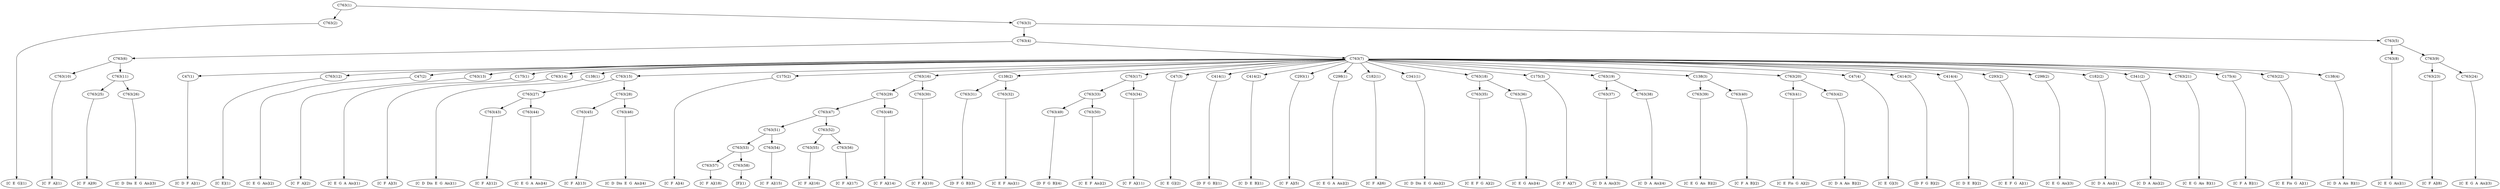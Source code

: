 digraph sample{
"C763(1)"->"C763(2)"
"C763(1)"->"C763(3)"
"C763(2)"->"[C  E  G](1)"
"C763(3)"->"C763(4)"
"C763(3)"->"C763(5)"
"C763(4)"->"C763(6)"
"C763(4)"->"C763(7)"
"C763(5)"->"C763(8)"
"C763(5)"->"C763(9)"
"C763(6)"->"C763(10)"
"C763(6)"->"C763(11)"
"C763(7)"->"C47(1)"
"C763(7)"->"C763(12)"
"C763(7)"->"C47(2)"
"C763(7)"->"C763(13)"
"C763(7)"->"C175(1)"
"C763(7)"->"C763(14)"
"C763(7)"->"C138(1)"
"C763(7)"->"C763(15)"
"C763(7)"->"C175(2)"
"C763(7)"->"C763(16)"
"C763(7)"->"C138(2)"
"C763(7)"->"C763(17)"
"C763(7)"->"C47(3)"
"C763(7)"->"C414(1)"
"C763(7)"->"C414(2)"
"C763(7)"->"C293(1)"
"C763(7)"->"C298(1)"
"C763(7)"->"C182(1)"
"C763(7)"->"C341(1)"
"C763(7)"->"C763(18)"
"C763(7)"->"C175(3)"
"C763(7)"->"C763(19)"
"C763(7)"->"C138(3)"
"C763(7)"->"C763(20)"
"C763(7)"->"C47(4)"
"C763(7)"->"C414(3)"
"C763(7)"->"C414(4)"
"C763(7)"->"C293(2)"
"C763(7)"->"C298(2)"
"C763(7)"->"C182(2)"
"C763(7)"->"C341(2)"
"C763(7)"->"C763(21)"
"C763(7)"->"C175(4)"
"C763(7)"->"C763(22)"
"C763(7)"->"C138(4)"
"C763(8)"->"[C  E  G  Ais](1)"
"C763(9)"->"C763(23)"
"C763(9)"->"C763(24)"
"C763(10)"->"[C  F  A](1)"
"C763(11)"->"C763(25)"
"C763(11)"->"C763(26)"
"C47(1)"->"[C  D  F  A](1)"
"C763(12)"->"[C  E](1)"
"C47(2)"->"[C  E  G  Ais](2)"
"C763(13)"->"[C  F  A](2)"
"C175(1)"->"[C  E  G  A  Ais](1)"
"C763(14)"->"[C  F  A](3)"
"C138(1)"->"[C  D  Dis  E  G  Ais](1)"
"C763(15)"->"C763(27)"
"C763(15)"->"C763(28)"
"C175(2)"->"[C  F  A](4)"
"C763(16)"->"C763(29)"
"C763(16)"->"C763(30)"
"C138(2)"->"C763(31)"
"C138(2)"->"C763(32)"
"C763(17)"->"C763(33)"
"C763(17)"->"C763(34)"
"C47(3)"->"[C  E  G](2)"
"C414(1)"->"[D  F  G  B](1)"
"C414(2)"->"[C  D  E  B](1)"
"C293(1)"->"[C  F  A](5)"
"C298(1)"->"[C  E  G  A  Ais](2)"
"C182(1)"->"[C  F  A](6)"
"C341(1)"->"[C  D  Dis  E  G  Ais](2)"
"C763(18)"->"C763(35)"
"C763(18)"->"C763(36)"
"C175(3)"->"[C  F  A](7)"
"C763(19)"->"C763(37)"
"C763(19)"->"C763(38)"
"C138(3)"->"C763(39)"
"C138(3)"->"C763(40)"
"C763(20)"->"C763(41)"
"C763(20)"->"C763(42)"
"C47(4)"->"[C  E  G](3)"
"C414(3)"->"[D  F  G  B](2)"
"C414(4)"->"[C  D  E  B](2)"
"C293(2)"->"[C  E  F  G  A](1)"
"C298(2)"->"[C  E  G  Ais](3)"
"C182(2)"->"[C  D  A  Ais](1)"
"C341(2)"->"[C  D  A  Ais](2)"
"C763(21)"->"[C  E  G  Ais  B](1)"
"C175(4)"->"[C  F  A  B](1)"
"C763(22)"->"[C  E  Fis  G  A](1)"
"C138(4)"->"[C  D  A  Ais  B](1)"
"C763(23)"->"[C  F  A](8)"
"C763(24)"->"[C  E  G  A  Ais](3)"
"C763(25)"->"[C  F  A](9)"
"C763(26)"->"[C  D  Dis  E  G  Ais](3)"
"C763(27)"->"C763(43)"
"C763(27)"->"C763(44)"
"C763(28)"->"C763(45)"
"C763(28)"->"C763(46)"
"C763(29)"->"C763(47)"
"C763(29)"->"C763(48)"
"C763(30)"->"[C  F  A](10)"
"C763(31)"->"[D  F  G  B](3)"
"C763(32)"->"[C  E  F  Ais](1)"
"C763(33)"->"C763(49)"
"C763(33)"->"C763(50)"
"C763(34)"->"[C  F  A](11)"
"C763(35)"->"[C  E  F  G  A](2)"
"C763(36)"->"[C  E  G  Ais](4)"
"C763(37)"->"[C  D  A  Ais](3)"
"C763(38)"->"[C  D  A  Ais](4)"
"C763(39)"->"[C  E  G  Ais  B](2)"
"C763(40)"->"[C  F  A  B](2)"
"C763(41)"->"[C  E  Fis  G  A](2)"
"C763(42)"->"[C  D  A  Ais  B](2)"
"C763(43)"->"[C  F  A](12)"
"C763(44)"->"[C  E  G  A  Ais](4)"
"C763(45)"->"[C  F  A](13)"
"C763(46)"->"[C  D  Dis  E  G  Ais](4)"
"C763(47)"->"C763(51)"
"C763(47)"->"C763(52)"
"C763(48)"->"[C  F  A](14)"
"C763(49)"->"[D  F  G  B](4)"
"C763(50)"->"[C  E  F  Ais](2)"
"C763(51)"->"C763(53)"
"C763(51)"->"C763(54)"
"C763(52)"->"C763(55)"
"C763(52)"->"C763(56)"
"C763(53)"->"C763(57)"
"C763(53)"->"C763(58)"
"C763(54)"->"[C  F  A](15)"
"C763(55)"->"[C  F  A](16)"
"C763(56)"->"[C  F  A](17)"
"C763(57)"->"[C  F  A](18)"
"C763(58)"->"[F](1)"
{rank = min; "C763(1)";}
{rank = same; "C763(2)"; "C763(3)";}
{rank = same; "C763(4)"; "C763(5)";}
{rank = same; "C763(6)"; "C763(7)"; "C763(8)"; "C763(9)";}
{rank = same; "C763(10)"; "C763(11)"; "C47(1)"; "C763(12)"; "C47(2)"; "C763(13)"; "C175(1)"; "C763(14)"; "C138(1)"; "C763(15)"; "C175(2)"; "C763(16)"; "C138(2)"; "C763(17)"; "C47(3)"; "C414(1)"; "C414(2)"; "C293(1)"; "C298(1)"; "C182(1)"; "C341(1)"; "C763(18)"; "C175(3)"; "C763(19)"; "C138(3)"; "C763(20)"; "C47(4)"; "C414(3)"; "C414(4)"; "C293(2)"; "C298(2)"; "C182(2)"; "C341(2)"; "C763(21)"; "C175(4)"; "C763(22)"; "C138(4)"; "C763(23)"; "C763(24)";}
{rank = same; "C763(25)"; "C763(26)"; "C763(27)"; "C763(28)"; "C763(29)"; "C763(30)"; "C763(31)"; "C763(32)"; "C763(33)"; "C763(34)"; "C763(35)"; "C763(36)"; "C763(37)"; "C763(38)"; "C763(39)"; "C763(40)"; "C763(41)"; "C763(42)";}
{rank = same; "C763(43)"; "C763(44)"; "C763(45)"; "C763(46)"; "C763(47)"; "C763(48)"; "C763(49)"; "C763(50)";}
{rank = same; "C763(51)"; "C763(52)";}
{rank = same; "C763(53)"; "C763(54)"; "C763(55)"; "C763(56)";}
{rank = same; "C763(57)"; "C763(58)";}
{rank = same; "[C  E  G](1)"; "[C  E  G  Ais](1)"; "[C  F  A](1)"; "[C  D  F  A](1)"; "[C  E](1)"; "[C  E  G  Ais](2)"; "[C  F  A](2)"; "[C  E  G  A  Ais](1)"; "[C  F  A](3)"; "[C  D  Dis  E  G  Ais](1)"; "[C  F  A](4)"; "[C  E  G](2)"; "[D  F  G  B](1)"; "[C  D  E  B](1)"; "[C  F  A](5)"; "[C  E  G  A  Ais](2)"; "[C  F  A](6)"; "[C  D  Dis  E  G  Ais](2)"; "[C  F  A](7)"; "[C  E  G](3)"; "[D  F  G  B](2)"; "[C  D  E  B](2)"; "[C  E  F  G  A](1)"; "[C  E  G  Ais](3)"; "[C  D  A  Ais](1)"; "[C  D  A  Ais](2)"; "[C  E  G  Ais  B](1)"; "[C  F  A  B](1)"; "[C  E  Fis  G  A](1)"; "[C  D  A  Ais  B](1)"; "[C  F  A](8)"; "[C  E  G  A  Ais](3)"; "[C  F  A](9)"; "[C  D  Dis  E  G  Ais](3)"; "[C  F  A](10)"; "[D  F  G  B](3)"; "[C  E  F  Ais](1)"; "[C  F  A](11)"; "[C  E  F  G  A](2)"; "[C  E  G  Ais](4)"; "[C  D  A  Ais](3)"; "[C  D  A  Ais](4)"; "[C  E  G  Ais  B](2)"; "[C  F  A  B](2)"; "[C  E  Fis  G  A](2)"; "[C  D  A  Ais  B](2)"; "[C  F  A](12)"; "[C  E  G  A  Ais](4)"; "[C  F  A](13)"; "[C  D  Dis  E  G  Ais](4)"; "[C  F  A](14)"; "[D  F  G  B](4)"; "[C  E  F  Ais](2)"; "[C  F  A](15)"; "[C  F  A](16)"; "[C  F  A](17)"; "[C  F  A](18)"; "[F](1)";}
}